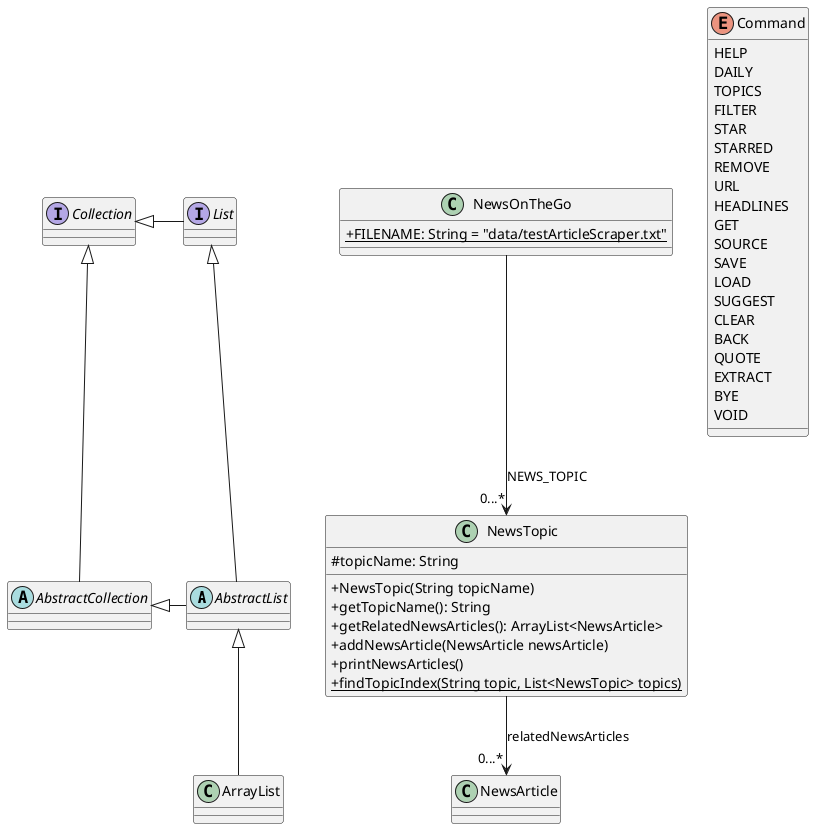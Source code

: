 @startuml
'https://plantuml.com/class-diagram
skinparam classAttributeIconSize 0

abstract class AbstractList
abstract AbstractCollection
interface List
interface Collection

List <|-- AbstractList
Collection <|-- AbstractCollection

Collection <|- List
AbstractCollection <|- AbstractList
AbstractList <|-- ArrayList

class NewsOnTheGo {
    + {static} FILENAME: String = "data/testArticleScraper.txt"

}

NewsOnTheGo --> "0...*" NewsTopic : NEWS_TOPIC

class NewsTopic {
    # topicName: String
    + NewsTopic(String topicName)
    + getTopicName(): String
    + getRelatedNewsArticles(): ArrayList<NewsArticle>
    + addNewsArticle(NewsArticle newsArticle)
    + printNewsArticles()
    + {static} findTopicIndex(String topic, List<NewsTopic> topics)
}

NewsTopic --> "0...*" NewsArticle : relatedNewsArticles

class NewsArticle {
}

enum Command {
HELP
DAILY
TOPICS
FILTER
STAR
STARRED
REMOVE
URL
HEADLINES
GET
SOURCE
SAVE
LOAD
SUGGEST
CLEAR
BACK
QUOTE
EXTRACT
BYE
VOID
}

@enduml
